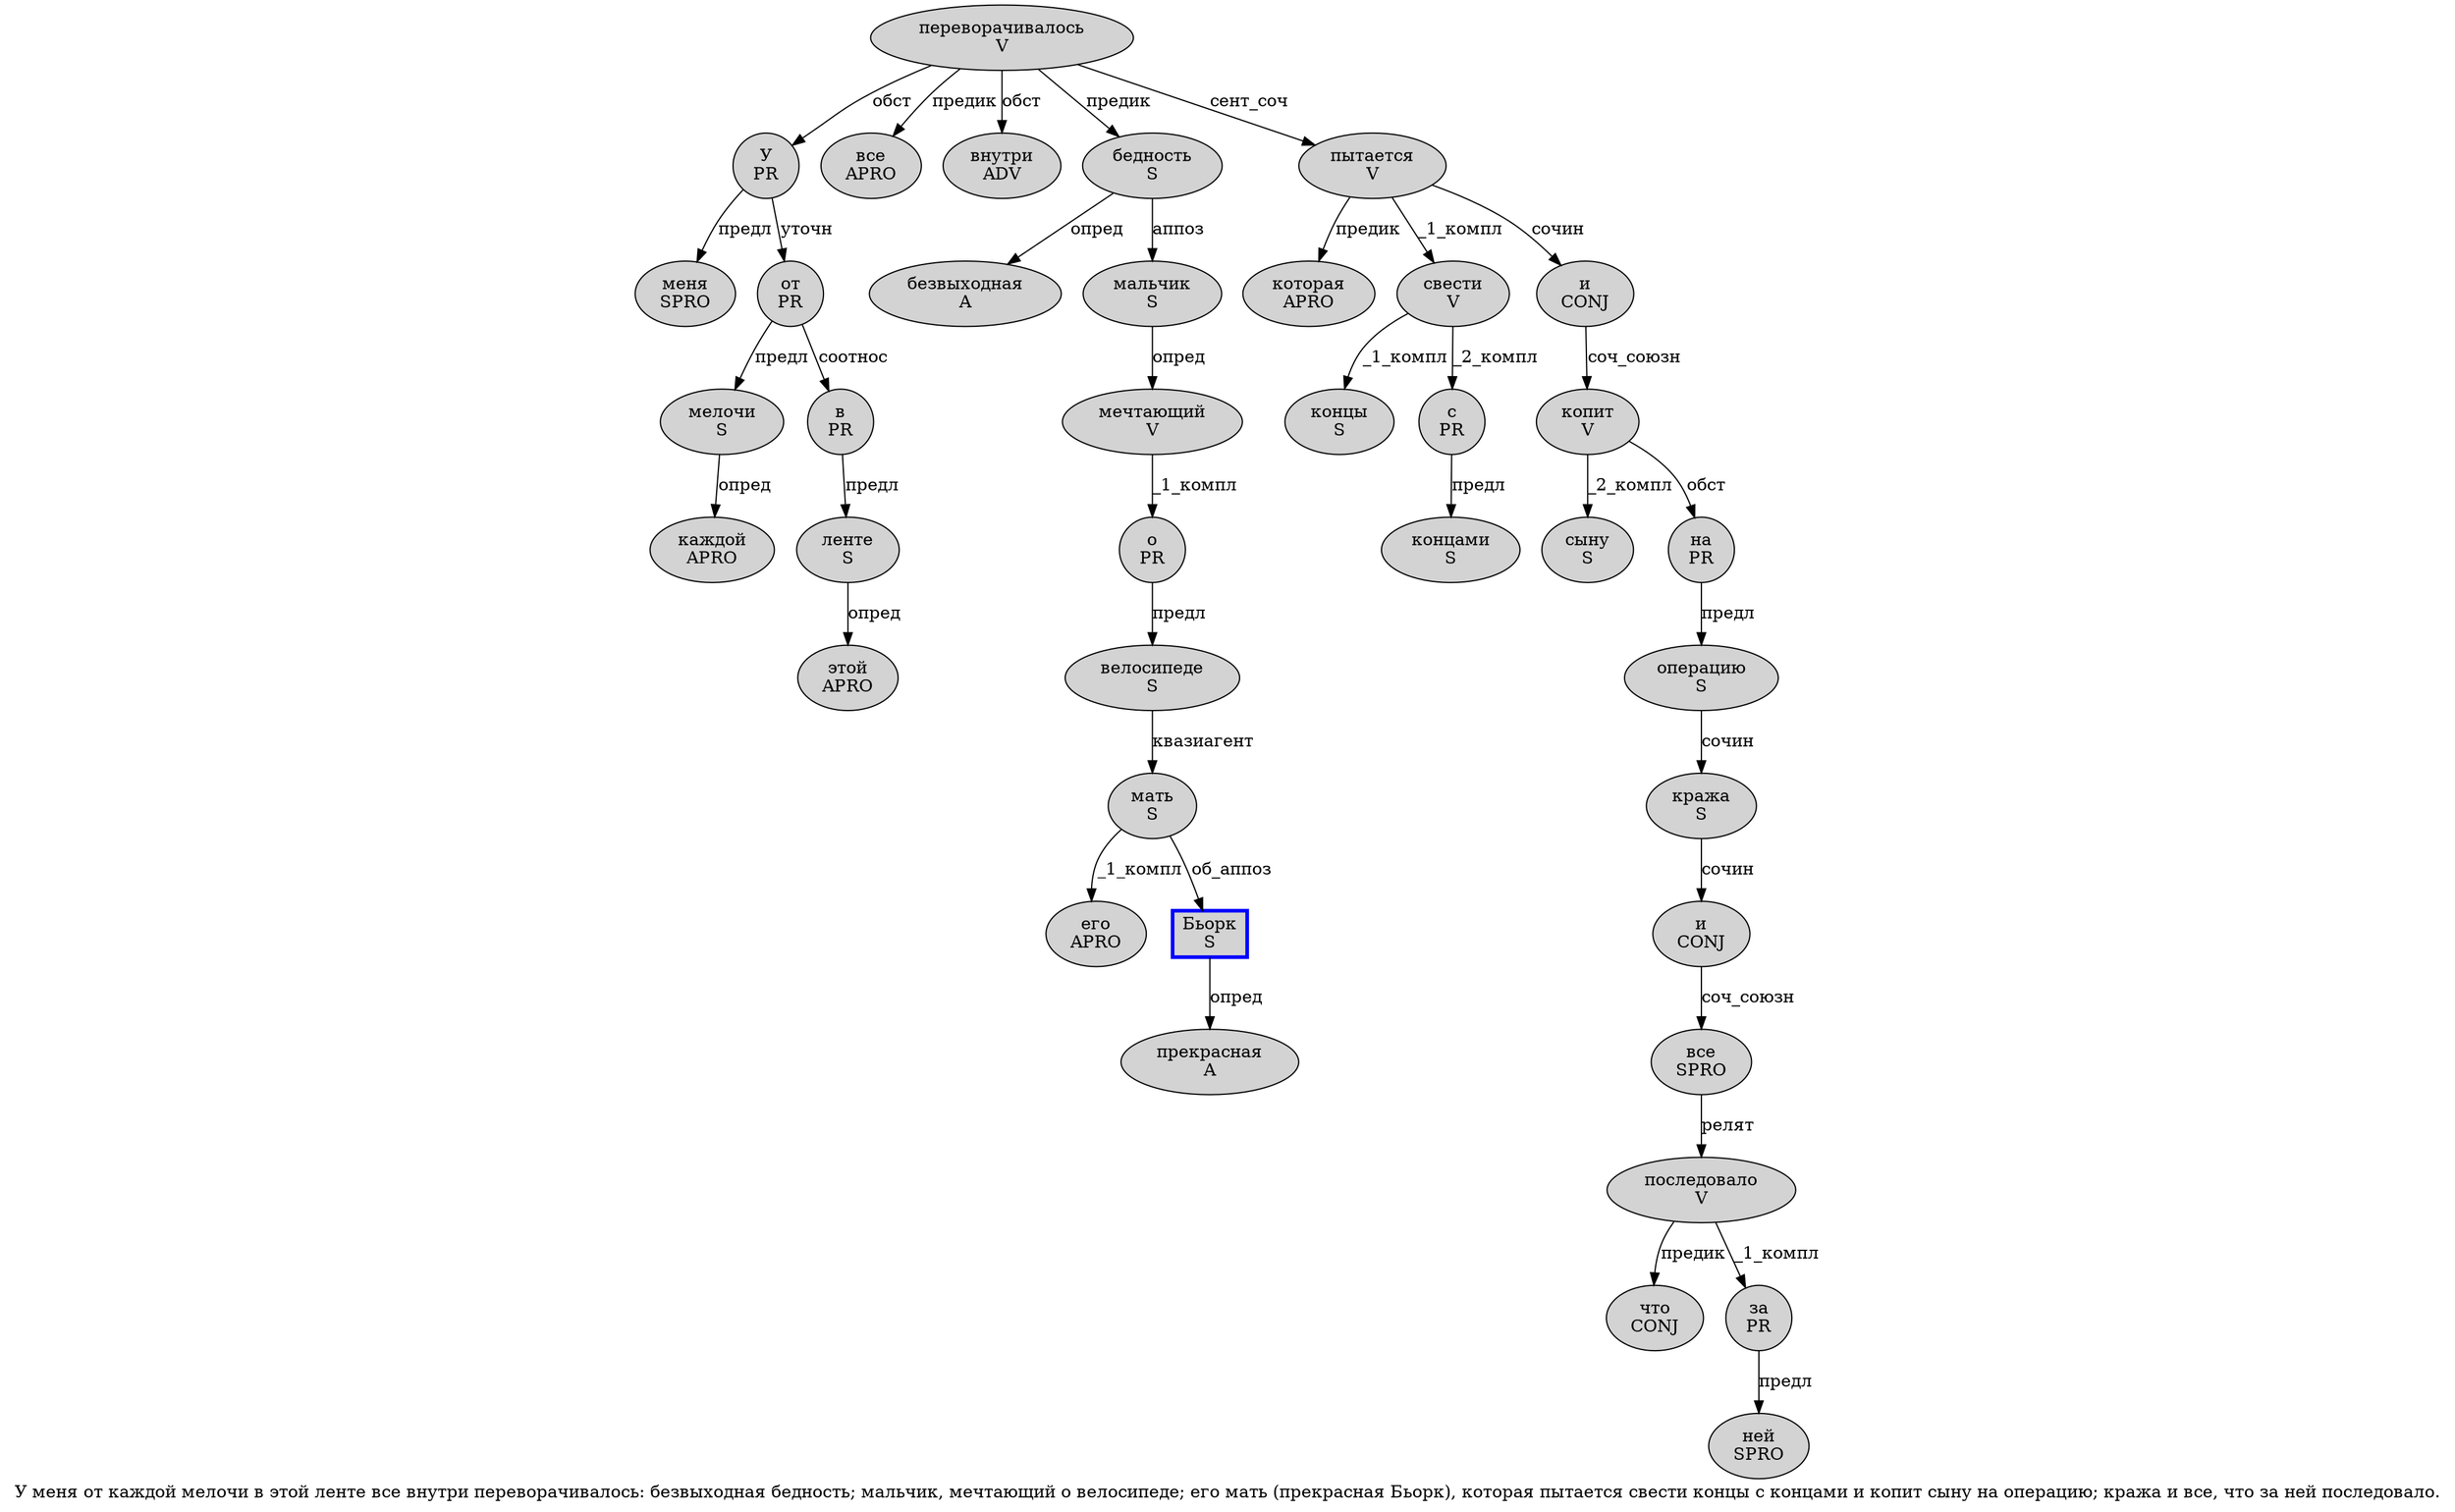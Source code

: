 digraph SENTENCE_938 {
	graph [label="У меня от каждой мелочи в этой ленте все внутри переворачивалось: безвыходная бедность; мальчик, мечтающий о велосипеде; его мать (прекрасная Бьорк), которая пытается свести концы с концами и копит сыну на операцию; кража и все, что за ней последовало."]
	node [style=filled]
		0 [label="У
PR" color="" fillcolor=lightgray penwidth=1 shape=ellipse]
		1 [label="меня
SPRO" color="" fillcolor=lightgray penwidth=1 shape=ellipse]
		2 [label="от
PR" color="" fillcolor=lightgray penwidth=1 shape=ellipse]
		3 [label="каждой
APRO" color="" fillcolor=lightgray penwidth=1 shape=ellipse]
		4 [label="мелочи
S" color="" fillcolor=lightgray penwidth=1 shape=ellipse]
		5 [label="в
PR" color="" fillcolor=lightgray penwidth=1 shape=ellipse]
		6 [label="этой
APRO" color="" fillcolor=lightgray penwidth=1 shape=ellipse]
		7 [label="ленте
S" color="" fillcolor=lightgray penwidth=1 shape=ellipse]
		8 [label="все
APRO" color="" fillcolor=lightgray penwidth=1 shape=ellipse]
		9 [label="внутри
ADV" color="" fillcolor=lightgray penwidth=1 shape=ellipse]
		10 [label="переворачивалось
V" color="" fillcolor=lightgray penwidth=1 shape=ellipse]
		12 [label="безвыходная
A" color="" fillcolor=lightgray penwidth=1 shape=ellipse]
		13 [label="бедность
S" color="" fillcolor=lightgray penwidth=1 shape=ellipse]
		15 [label="мальчик
S" color="" fillcolor=lightgray penwidth=1 shape=ellipse]
		17 [label="мечтающий
V" color="" fillcolor=lightgray penwidth=1 shape=ellipse]
		18 [label="о
PR" color="" fillcolor=lightgray penwidth=1 shape=ellipse]
		19 [label="велосипеде
S" color="" fillcolor=lightgray penwidth=1 shape=ellipse]
		21 [label="его
APRO" color="" fillcolor=lightgray penwidth=1 shape=ellipse]
		22 [label="мать
S" color="" fillcolor=lightgray penwidth=1 shape=ellipse]
		24 [label="прекрасная
A" color="" fillcolor=lightgray penwidth=1 shape=ellipse]
		25 [label="Бьорк
S" color=blue fillcolor=lightgray penwidth=3 shape=box]
		28 [label="которая
APRO" color="" fillcolor=lightgray penwidth=1 shape=ellipse]
		29 [label="пытается
V" color="" fillcolor=lightgray penwidth=1 shape=ellipse]
		30 [label="свести
V" color="" fillcolor=lightgray penwidth=1 shape=ellipse]
		31 [label="концы
S" color="" fillcolor=lightgray penwidth=1 shape=ellipse]
		32 [label="с
PR" color="" fillcolor=lightgray penwidth=1 shape=ellipse]
		33 [label="концами
S" color="" fillcolor=lightgray penwidth=1 shape=ellipse]
		34 [label="и
CONJ" color="" fillcolor=lightgray penwidth=1 shape=ellipse]
		35 [label="копит
V" color="" fillcolor=lightgray penwidth=1 shape=ellipse]
		36 [label="сыну
S" color="" fillcolor=lightgray penwidth=1 shape=ellipse]
		37 [label="на
PR" color="" fillcolor=lightgray penwidth=1 shape=ellipse]
		38 [label="операцию
S" color="" fillcolor=lightgray penwidth=1 shape=ellipse]
		40 [label="кража
S" color="" fillcolor=lightgray penwidth=1 shape=ellipse]
		41 [label="и
CONJ" color="" fillcolor=lightgray penwidth=1 shape=ellipse]
		42 [label="все
SPRO" color="" fillcolor=lightgray penwidth=1 shape=ellipse]
		44 [label="что
CONJ" color="" fillcolor=lightgray penwidth=1 shape=ellipse]
		45 [label="за
PR" color="" fillcolor=lightgray penwidth=1 shape=ellipse]
		46 [label="ней
SPRO" color="" fillcolor=lightgray penwidth=1 shape=ellipse]
		47 [label="последовало
V" color="" fillcolor=lightgray penwidth=1 shape=ellipse]
			22 -> 21 [label="_1_компл"]
			22 -> 25 [label="об_аппоз"]
			30 -> 31 [label="_1_компл"]
			30 -> 32 [label="_2_компл"]
			25 -> 24 [label="опред"]
			42 -> 47 [label="релят"]
			29 -> 28 [label="предик"]
			29 -> 30 [label="_1_компл"]
			29 -> 34 [label="сочин"]
			13 -> 12 [label="опред"]
			13 -> 15 [label="аппоз"]
			7 -> 6 [label="опред"]
			37 -> 38 [label="предл"]
			15 -> 17 [label="опред"]
			45 -> 46 [label="предл"]
			47 -> 44 [label="предик"]
			47 -> 45 [label="_1_компл"]
			40 -> 41 [label="сочин"]
			10 -> 0 [label="обст"]
			10 -> 8 [label="предик"]
			10 -> 9 [label="обст"]
			10 -> 13 [label="предик"]
			10 -> 29 [label="сент_соч"]
			17 -> 18 [label="_1_компл"]
			41 -> 42 [label="соч_союзн"]
			4 -> 3 [label="опред"]
			2 -> 4 [label="предл"]
			2 -> 5 [label="соотнос"]
			19 -> 22 [label="квазиагент"]
			34 -> 35 [label="соч_союзн"]
			35 -> 36 [label="_2_компл"]
			35 -> 37 [label="обст"]
			38 -> 40 [label="сочин"]
			32 -> 33 [label="предл"]
			0 -> 1 [label="предл"]
			0 -> 2 [label="уточн"]
			5 -> 7 [label="предл"]
			18 -> 19 [label="предл"]
}